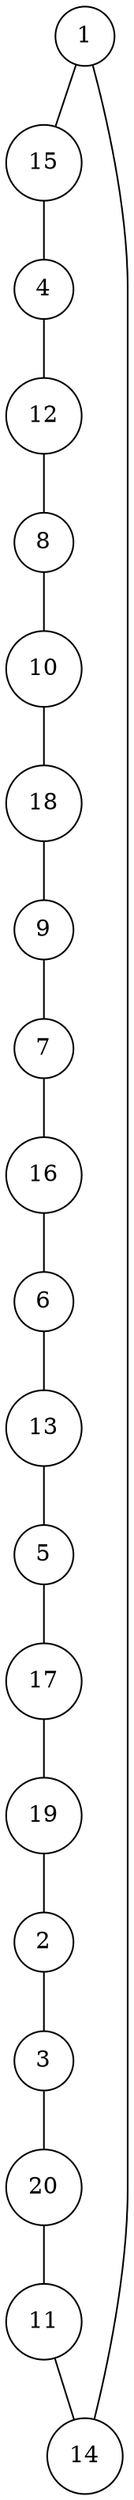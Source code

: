 graph random766340 {
	node [shape=circle fillcolor=white]
	1 [ pos = "5.000000,1.007319!"]
	2 [ pos = "3.505712,3.363269!"]
	3 [ pos = "4.004592,3.939565!"]
	4 [ pos = "2.522010,2.860291!"]
	5 [ pos = "1.852292,4.661551!"]
	6 [ pos = "1.969517,4.077253!"]
	7 [ pos = "0.870780,2.552926!"]
	8 [ pos = "1.837791,0.740036!"]
	9 [ pos = "0.270162,1.966372!"]
	10 [ pos = "1.401025,1.213112!"]
	11 [ pos = "4.916269,4.253330!"]
	12 [ pos = "2.234265,1.538694!"]
	13 [ pos = "1.703186,4.452156!"]
	14 [ pos = "4.595234,2.769280!"]
	15 [ pos = "3.953581,2.215920!"]
	16 [ pos = "1.055729,3.524881!"]
	17 [ pos = "3.223239,4.561442!"]
	18 [ pos = "1.459451,1.799132!"]
	19 [ pos = "3.072308,3.981461!"]
	20 [ pos = "4.659423,4.924599!"]

	1 -- 15
	2 -- 3
	3 -- 20
	4 -- 12
	5 -- 17
	6 -- 13
	7 -- 16
	8 -- 10
	9 -- 7
	10 -- 18
	11 -- 14
	12 -- 8
	13 -- 5
	14 -- 1
	15 -- 4
	16 -- 6
	17 -- 19
	18 -- 9
	19 -- 2
	20 -- 11
}